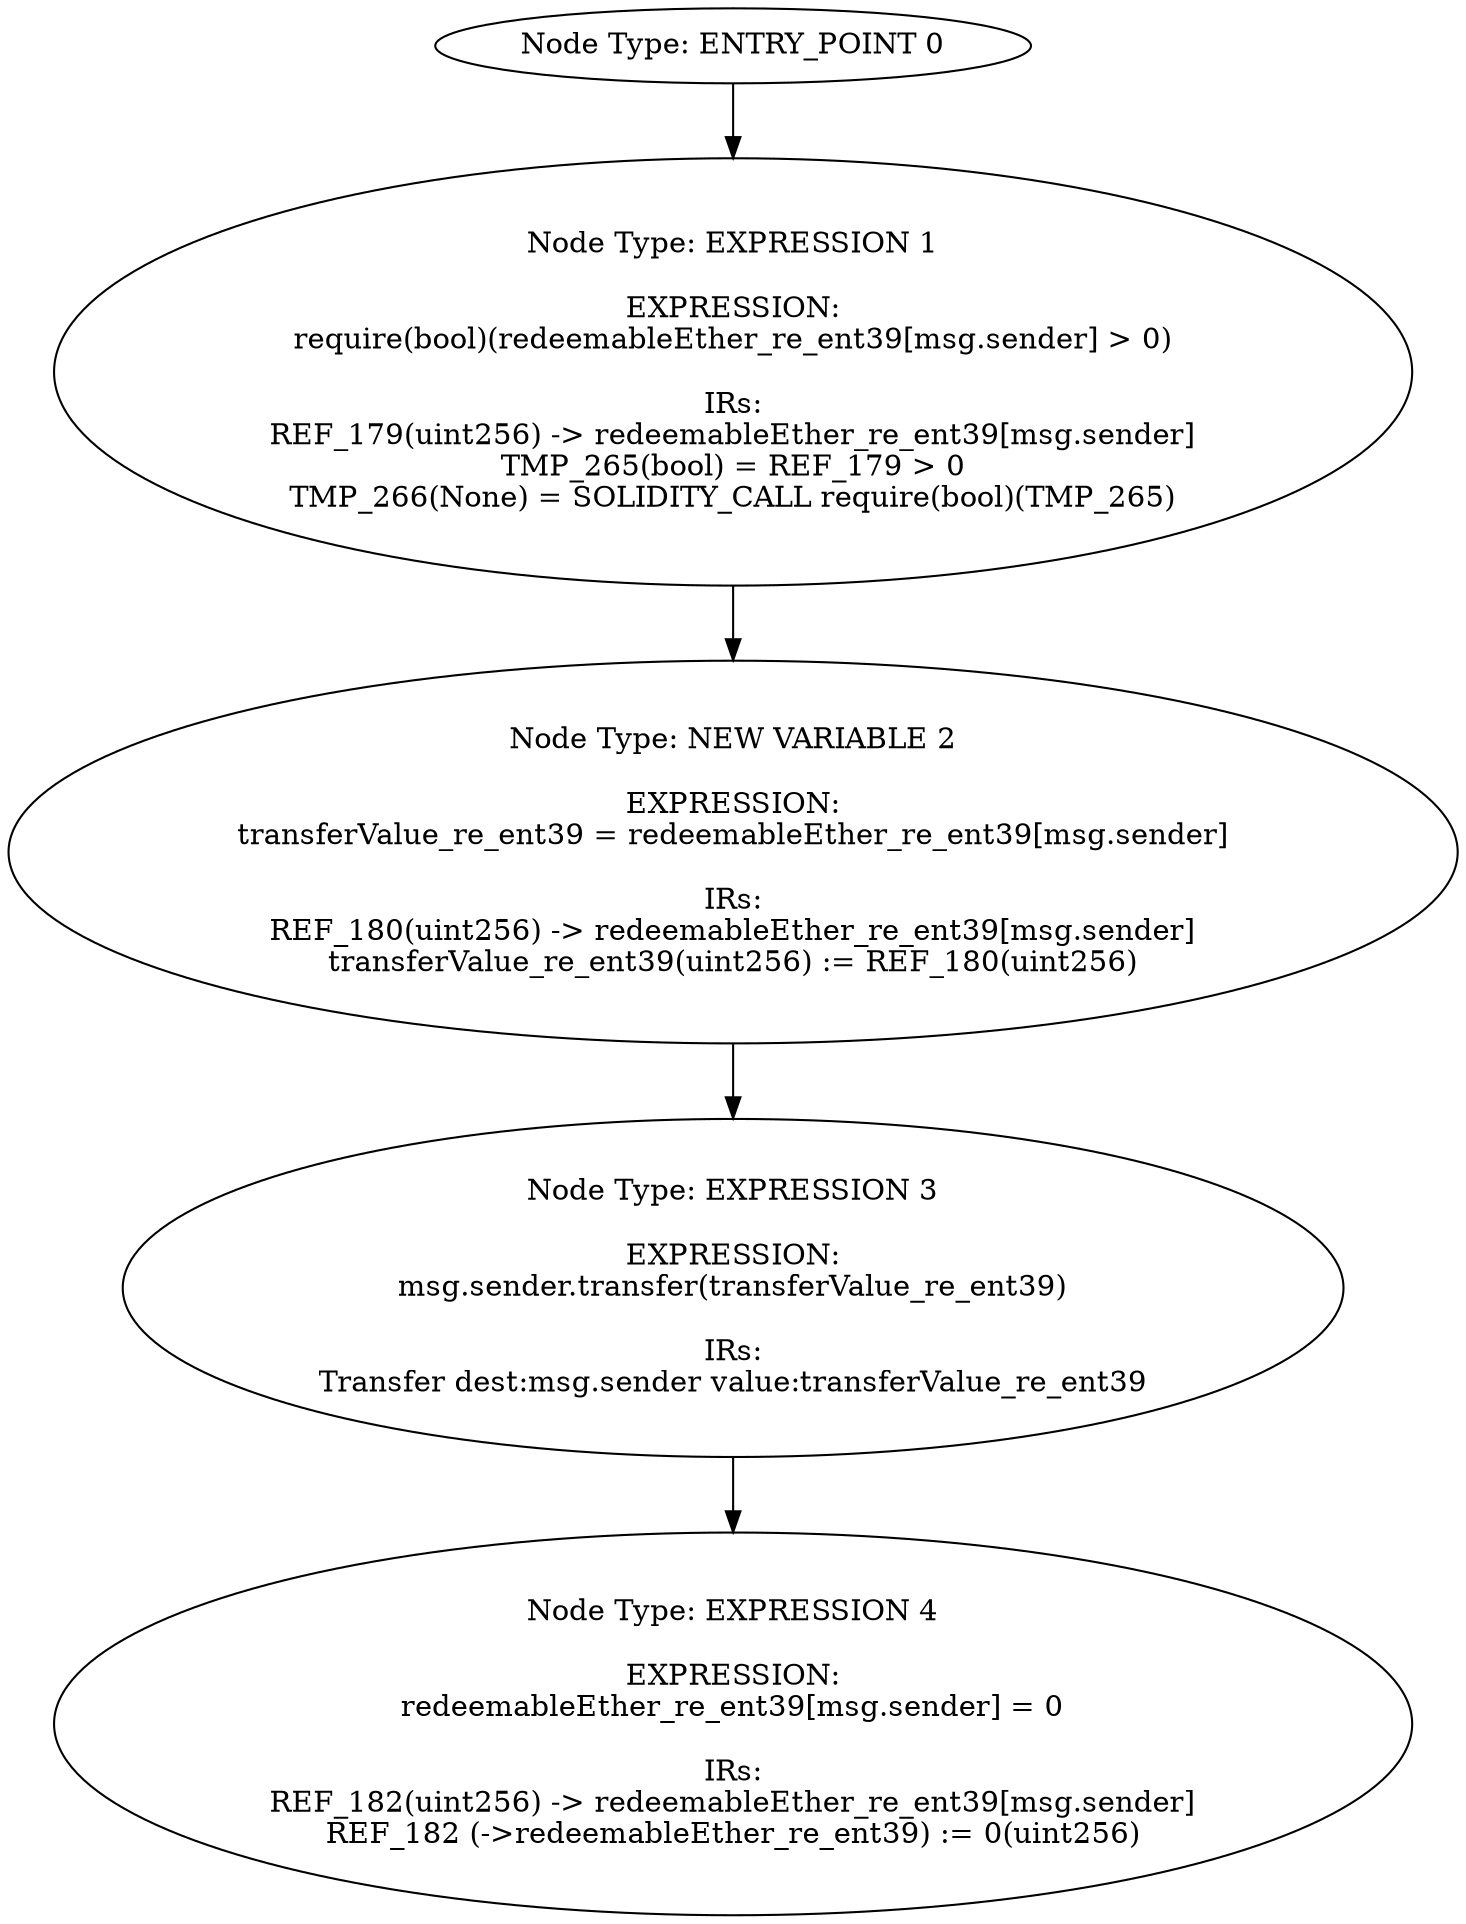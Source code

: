 digraph{
0[label="Node Type: ENTRY_POINT 0
"];
0->1;
1[label="Node Type: EXPRESSION 1

EXPRESSION:
require(bool)(redeemableEther_re_ent39[msg.sender] > 0)

IRs:
REF_179(uint256) -> redeemableEther_re_ent39[msg.sender]
TMP_265(bool) = REF_179 > 0
TMP_266(None) = SOLIDITY_CALL require(bool)(TMP_265)"];
1->2;
2[label="Node Type: NEW VARIABLE 2

EXPRESSION:
transferValue_re_ent39 = redeemableEther_re_ent39[msg.sender]

IRs:
REF_180(uint256) -> redeemableEther_re_ent39[msg.sender]
transferValue_re_ent39(uint256) := REF_180(uint256)"];
2->3;
3[label="Node Type: EXPRESSION 3

EXPRESSION:
msg.sender.transfer(transferValue_re_ent39)

IRs:
Transfer dest:msg.sender value:transferValue_re_ent39"];
3->4;
4[label="Node Type: EXPRESSION 4

EXPRESSION:
redeemableEther_re_ent39[msg.sender] = 0

IRs:
REF_182(uint256) -> redeemableEther_re_ent39[msg.sender]
REF_182 (->redeemableEther_re_ent39) := 0(uint256)"];
}

